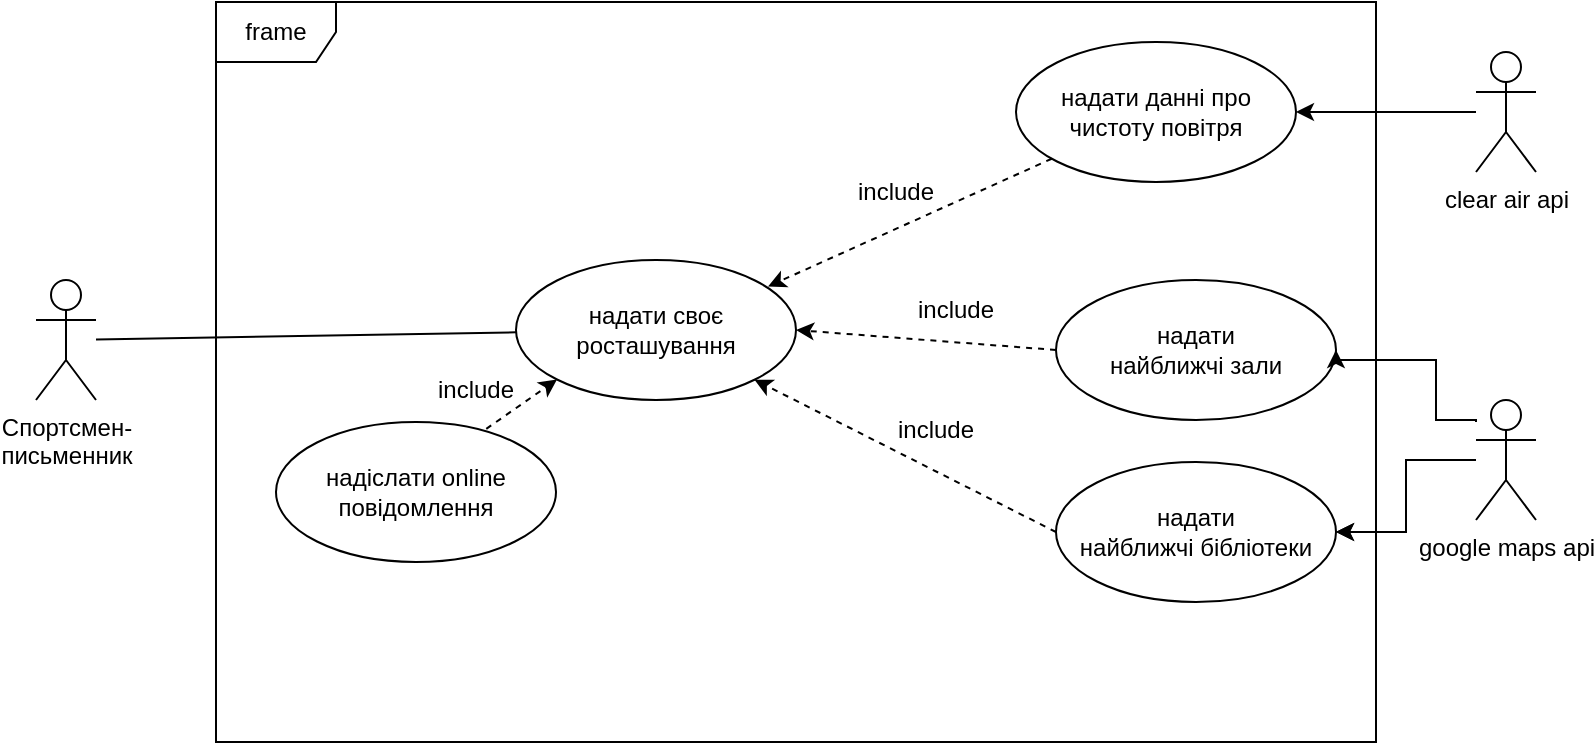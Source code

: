 <mxfile version="20.3.0" type="device"><diagram id="YNHzd1hihMfdCxLyySpB" name="Страница 1"><mxGraphModel dx="1038" dy="579" grid="1" gridSize="10" guides="1" tooltips="1" connect="1" arrows="1" fold="1" page="1" pageScale="1" pageWidth="827" pageHeight="1169" math="0" shadow="0"><root><mxCell id="0"/><mxCell id="1" parent="0"/><mxCell id="RLoN9qtMszMjtE_mt2D1-60" value="frame" style="shape=umlFrame;whiteSpace=wrap;html=1;" parent="1" vertex="1"><mxGeometry x="130" y="80" width="580" height="370" as="geometry"/></mxCell><mxCell id="RLoN9qtMszMjtE_mt2D1-61" value="Спортсмен-&lt;br&gt;письменник" style="shape=umlActor;verticalLabelPosition=bottom;verticalAlign=top;html=1;" parent="1" vertex="1"><mxGeometry x="40" y="219" width="30" height="60" as="geometry"/></mxCell><mxCell id="RLoN9qtMszMjtE_mt2D1-62" value="надати&amp;nbsp;своє&lt;br&gt;росташування" style="ellipse;whiteSpace=wrap;html=1;" parent="1" vertex="1"><mxGeometry x="280" y="209" width="140" height="70" as="geometry"/></mxCell><mxCell id="RLoN9qtMszMjtE_mt2D1-64" value="" style="edgeStyle=orthogonalEdgeStyle;rounded=0;orthogonalLoop=1;jettySize=auto;html=1;" parent="1" source="RLoN9qtMszMjtE_mt2D1-65" target="RLoN9qtMszMjtE_mt2D1-66" edge="1"><mxGeometry relative="1" as="geometry"><Array as="points"><mxPoint x="760" y="135"/></Array></mxGeometry></mxCell><mxCell id="RLoN9qtMszMjtE_mt2D1-65" value="clear air api&lt;br&gt;" style="shape=umlActor;verticalLabelPosition=bottom;verticalAlign=top;html=1;" parent="1" vertex="1"><mxGeometry x="760" y="105" width="30" height="60" as="geometry"/></mxCell><mxCell id="RLoN9qtMszMjtE_mt2D1-66" value="надати данні про чистоту повітря" style="ellipse;whiteSpace=wrap;html=1;" parent="1" vertex="1"><mxGeometry x="530" y="100" width="140" height="70" as="geometry"/></mxCell><mxCell id="RLoN9qtMszMjtE_mt2D1-69" value="" style="edgeStyle=orthogonalEdgeStyle;rounded=0;orthogonalLoop=1;jettySize=auto;html=1;" parent="1" source="RLoN9qtMszMjtE_mt2D1-71" target="RLoN9qtMszMjtE_mt2D1-75" edge="1"><mxGeometry relative="1" as="geometry"/></mxCell><mxCell id="RLoN9qtMszMjtE_mt2D1-70" value="" style="edgeStyle=orthogonalEdgeStyle;rounded=0;orthogonalLoop=1;jettySize=auto;html=1;" parent="1" source="RLoN9qtMszMjtE_mt2D1-71" target="RLoN9qtMszMjtE_mt2D1-75" edge="1"><mxGeometry relative="1" as="geometry"/></mxCell><mxCell id="RLoN9qtMszMjtE_mt2D1-71" value="google maps api" style="shape=umlActor;verticalLabelPosition=bottom;verticalAlign=top;html=1;" parent="1" vertex="1"><mxGeometry x="760" y="279" width="30" height="60" as="geometry"/></mxCell><mxCell id="RLoN9qtMszMjtE_mt2D1-73" value="include" style="text;html=1;strokeColor=none;fillColor=none;align=center;verticalAlign=middle;whiteSpace=wrap;rounded=0;" parent="1" vertex="1"><mxGeometry x="440" y="160" width="60" height="30" as="geometry"/></mxCell><mxCell id="RLoN9qtMszMjtE_mt2D1-74" value="надати&lt;br&gt;найближчі зали" style="ellipse;whiteSpace=wrap;html=1;" parent="1" vertex="1"><mxGeometry x="550" y="219" width="140" height="70" as="geometry"/></mxCell><mxCell id="RLoN9qtMszMjtE_mt2D1-75" value="надати&lt;br&gt;найближчі бібліотеки" style="ellipse;whiteSpace=wrap;html=1;" parent="1" vertex="1"><mxGeometry x="550" y="310" width="140" height="70" as="geometry"/></mxCell><mxCell id="RLoN9qtMszMjtE_mt2D1-76" value="" style="edgeStyle=orthogonalEdgeStyle;rounded=0;orthogonalLoop=1;jettySize=auto;html=1;entryX=1;entryY=0.5;entryDx=0;entryDy=0;" parent="1" target="RLoN9qtMszMjtE_mt2D1-74" edge="1"><mxGeometry relative="1" as="geometry"><mxPoint x="760" y="290" as="sourcePoint"/><mxPoint x="740" y="240" as="targetPoint"/><Array as="points"><mxPoint x="760" y="289"/><mxPoint x="740" y="289"/><mxPoint x="740" y="259"/><mxPoint x="690" y="259"/></Array></mxGeometry></mxCell><mxCell id="RLoN9qtMszMjtE_mt2D1-81" value="" style="endArrow=none;html=1;rounded=0;" parent="1" source="RLoN9qtMszMjtE_mt2D1-61" target="RLoN9qtMszMjtE_mt2D1-62" edge="1"><mxGeometry width="50" height="50" relative="1" as="geometry"><mxPoint x="180" y="279" as="sourcePoint"/><mxPoint x="230" y="229" as="targetPoint"/></mxGeometry></mxCell><mxCell id="RLoN9qtMszMjtE_mt2D1-84" value="" style="endArrow=classic;html=1;rounded=0;exitX=0;exitY=0.5;exitDx=0;exitDy=0;entryX=1;entryY=0.5;entryDx=0;entryDy=0;dashed=1;" parent="1" source="RLoN9qtMszMjtE_mt2D1-74" target="RLoN9qtMszMjtE_mt2D1-62" edge="1"><mxGeometry width="50" height="50" relative="1" as="geometry"><mxPoint x="390" y="290" as="sourcePoint"/><mxPoint x="440" y="240" as="targetPoint"/></mxGeometry></mxCell><mxCell id="RLoN9qtMszMjtE_mt2D1-86" value="" style="endArrow=classic;html=1;rounded=0;exitX=0;exitY=0.5;exitDx=0;exitDy=0;dashed=1;" parent="1" source="RLoN9qtMszMjtE_mt2D1-75" target="RLoN9qtMszMjtE_mt2D1-62" edge="1"><mxGeometry width="50" height="50" relative="1" as="geometry"><mxPoint x="550" y="339" as="sourcePoint"/><mxPoint x="420" y="329" as="targetPoint"/></mxGeometry></mxCell><mxCell id="RLoN9qtMszMjtE_mt2D1-87" value="" style="endArrow=classic;html=1;rounded=0;entryX=0.9;entryY=0.189;entryDx=0;entryDy=0;entryPerimeter=0;dashed=1;" parent="1" source="RLoN9qtMszMjtE_mt2D1-66" target="RLoN9qtMszMjtE_mt2D1-62" edge="1"><mxGeometry width="50" height="50" relative="1" as="geometry"><mxPoint x="450" y="180" as="sourcePoint"/><mxPoint x="500" y="130" as="targetPoint"/></mxGeometry></mxCell><mxCell id="RLoN9qtMszMjtE_mt2D1-88" value="include" style="text;html=1;strokeColor=none;fillColor=none;align=center;verticalAlign=middle;whiteSpace=wrap;rounded=0;" parent="1" vertex="1"><mxGeometry x="470" y="219" width="60" height="30" as="geometry"/></mxCell><mxCell id="RLoN9qtMszMjtE_mt2D1-89" value="include" style="text;html=1;strokeColor=none;fillColor=none;align=center;verticalAlign=middle;whiteSpace=wrap;rounded=0;" parent="1" vertex="1"><mxGeometry x="460" y="279" width="60" height="30" as="geometry"/></mxCell><mxCell id="RLoN9qtMszMjtE_mt2D1-93" value="надіслати online повідомлення" style="ellipse;whiteSpace=wrap;html=1;" parent="1" vertex="1"><mxGeometry x="160" y="290" width="140" height="70" as="geometry"/></mxCell><mxCell id="RLoN9qtMszMjtE_mt2D1-94" value="" style="endArrow=classic;html=1;rounded=0;exitX=0.751;exitY=0.049;exitDx=0;exitDy=0;dashed=1;exitPerimeter=0;entryX=0;entryY=1;entryDx=0;entryDy=0;" parent="1" source="RLoN9qtMszMjtE_mt2D1-93" target="RLoN9qtMszMjtE_mt2D1-62" edge="1"><mxGeometry width="50" height="50" relative="1" as="geometry"><mxPoint x="300" y="450" as="sourcePoint"/><mxPoint x="149.251" y="373.872" as="targetPoint"/></mxGeometry></mxCell><mxCell id="RLoN9qtMszMjtE_mt2D1-95" value="include" style="text;html=1;strokeColor=none;fillColor=none;align=center;verticalAlign=middle;whiteSpace=wrap;rounded=0;" parent="1" vertex="1"><mxGeometry x="230" y="259" width="60" height="30" as="geometry"/></mxCell></root></mxGraphModel></diagram></mxfile>